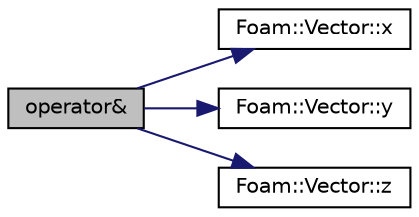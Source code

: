 digraph "operator&amp;"
{
  bgcolor="transparent";
  edge [fontname="Helvetica",fontsize="10",labelfontname="Helvetica",labelfontsize="10"];
  node [fontname="Helvetica",fontsize="10",shape=record];
  rankdir="LR";
  Node1 [label="operator&",height=0.2,width=0.4,color="black", fillcolor="grey75", style="filled", fontcolor="black"];
  Node1 -> Node2 [color="midnightblue",fontsize="10",style="solid",fontname="Helvetica"];
  Node2 [label="Foam::Vector::x",height=0.2,width=0.4,color="black",URL="$a02805.html#aeb7dc4a97968c543f58f9c7082e55757"];
  Node1 -> Node3 [color="midnightblue",fontsize="10",style="solid",fontname="Helvetica"];
  Node3 [label="Foam::Vector::y",height=0.2,width=0.4,color="black",URL="$a02805.html#a77c00b469d89c23bd35d2eb236140f70"];
  Node1 -> Node4 [color="midnightblue",fontsize="10",style="solid",fontname="Helvetica"];
  Node4 [label="Foam::Vector::z",height=0.2,width=0.4,color="black",URL="$a02805.html#ac72a74f7dde9500927f63515c3f0a2f3"];
}
